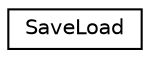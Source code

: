 digraph "Graphical Class Hierarchy"
{
  edge [fontname="Helvetica",fontsize="10",labelfontname="Helvetica",labelfontsize="10"];
  node [fontname="Helvetica",fontsize="10",shape=record];
  rankdir="LR";
  Node1 [label="SaveLoad",height=0.2,width=0.4,color="black", fillcolor="white", style="filled",URL="$class_save_load.html",tooltip="A utility class that performs saving and loading throughout the game. Its static so it can be called ..."];
}
